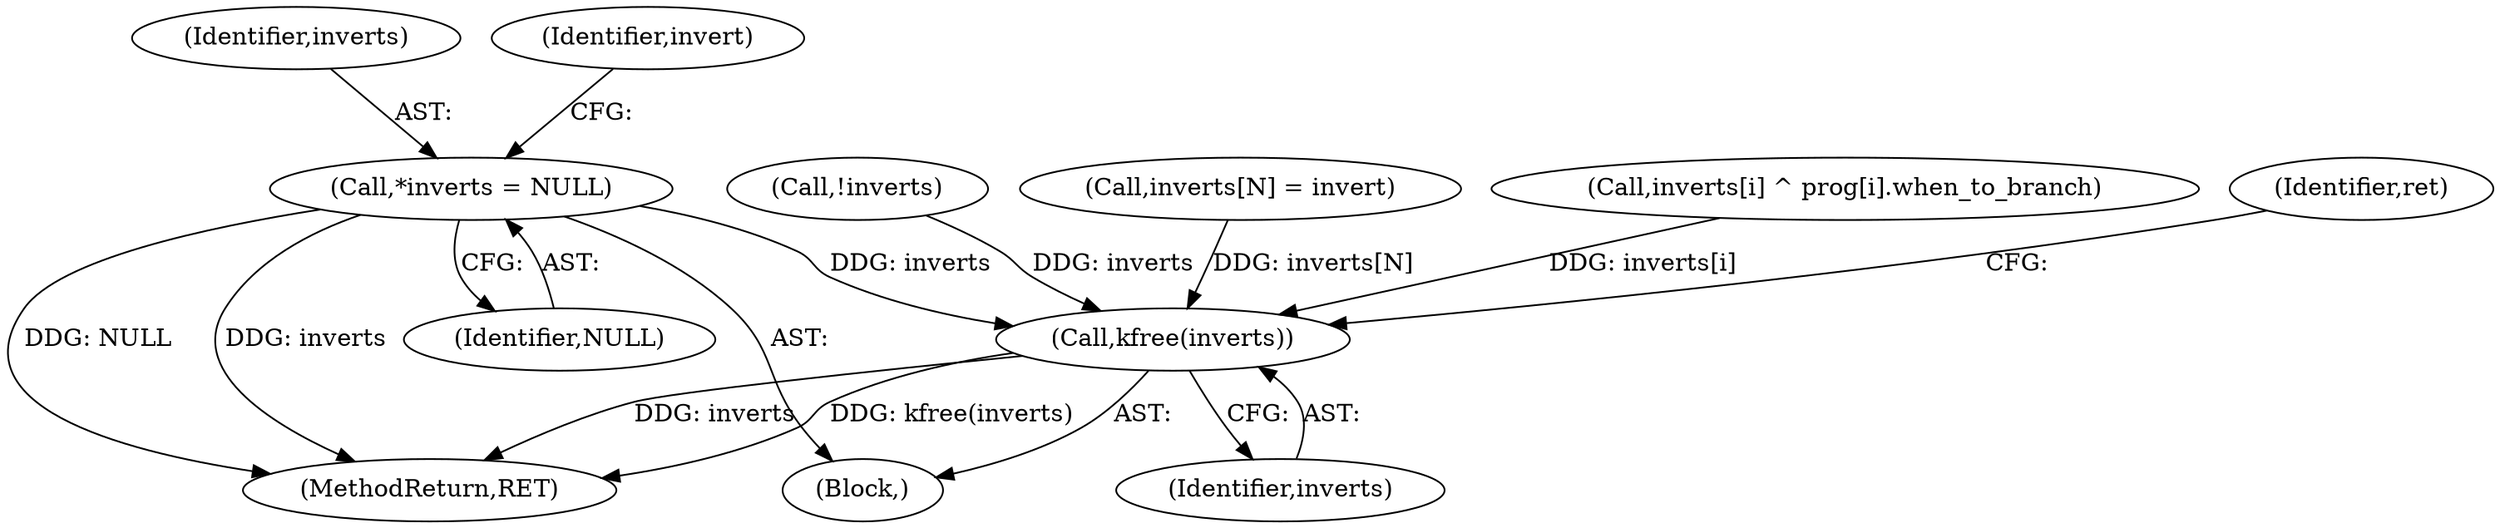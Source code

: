 digraph "0_linux_81f9c4e4177d31ced6f52a89bb70e93bfb77ca03_1@pointer" {
"1000137" [label="(Call,*inverts = NULL)"];
"1000621" [label="(Call,kfree(inverts))"];
"1000622" [label="(Identifier,inverts)"];
"1000129" [label="(Block,)"];
"1000626" [label="(MethodReturn,RET)"];
"1000202" [label="(Call,!inverts)"];
"1000138" [label="(Identifier,inverts)"];
"1000279" [label="(Call,inverts[N] = invert)"];
"1000583" [label="(Call,inverts[i] ^ prog[i].when_to_branch)"];
"1000625" [label="(Identifier,ret)"];
"1000139" [label="(Identifier,NULL)"];
"1000621" [label="(Call,kfree(inverts))"];
"1000137" [label="(Call,*inverts = NULL)"];
"1000144" [label="(Identifier,invert)"];
"1000137" -> "1000129"  [label="AST: "];
"1000137" -> "1000139"  [label="CFG: "];
"1000138" -> "1000137"  [label="AST: "];
"1000139" -> "1000137"  [label="AST: "];
"1000144" -> "1000137"  [label="CFG: "];
"1000137" -> "1000626"  [label="DDG: NULL"];
"1000137" -> "1000626"  [label="DDG: inverts"];
"1000137" -> "1000621"  [label="DDG: inverts"];
"1000621" -> "1000129"  [label="AST: "];
"1000621" -> "1000622"  [label="CFG: "];
"1000622" -> "1000621"  [label="AST: "];
"1000625" -> "1000621"  [label="CFG: "];
"1000621" -> "1000626"  [label="DDG: inverts"];
"1000621" -> "1000626"  [label="DDG: kfree(inverts)"];
"1000279" -> "1000621"  [label="DDG: inverts[N]"];
"1000583" -> "1000621"  [label="DDG: inverts[i]"];
"1000202" -> "1000621"  [label="DDG: inverts"];
}
